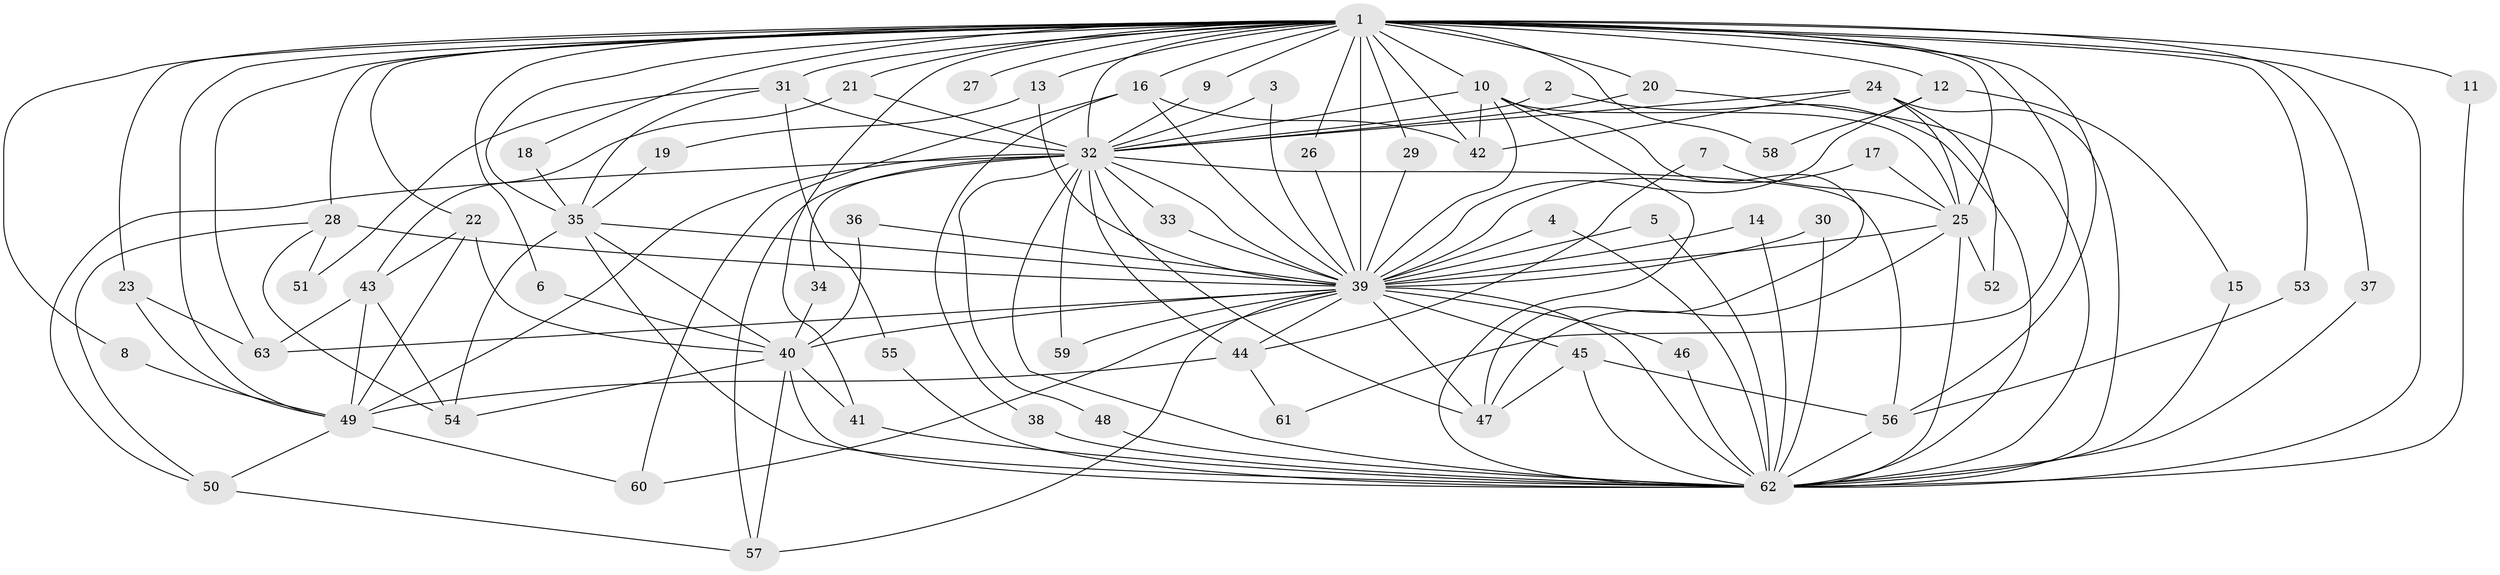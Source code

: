 // original degree distribution, {19: 0.008, 25: 0.008, 24: 0.008, 20: 0.016, 31: 0.008, 13: 0.008, 28: 0.008, 18: 0.008, 21: 0.008, 5: 0.072, 4: 0.12, 2: 0.576, 6: 0.032, 9: 0.008, 10: 0.008, 3: 0.104}
// Generated by graph-tools (version 1.1) at 2025/49/03/09/25 03:49:34]
// undirected, 63 vertices, 151 edges
graph export_dot {
graph [start="1"]
  node [color=gray90,style=filled];
  1;
  2;
  3;
  4;
  5;
  6;
  7;
  8;
  9;
  10;
  11;
  12;
  13;
  14;
  15;
  16;
  17;
  18;
  19;
  20;
  21;
  22;
  23;
  24;
  25;
  26;
  27;
  28;
  29;
  30;
  31;
  32;
  33;
  34;
  35;
  36;
  37;
  38;
  39;
  40;
  41;
  42;
  43;
  44;
  45;
  46;
  47;
  48;
  49;
  50;
  51;
  52;
  53;
  54;
  55;
  56;
  57;
  58;
  59;
  60;
  61;
  62;
  63;
  1 -- 6 [weight=1.0];
  1 -- 8 [weight=1.0];
  1 -- 9 [weight=1.0];
  1 -- 10 [weight=5.0];
  1 -- 11 [weight=2.0];
  1 -- 12 [weight=2.0];
  1 -- 13 [weight=1.0];
  1 -- 16 [weight=1.0];
  1 -- 18 [weight=1.0];
  1 -- 20 [weight=1.0];
  1 -- 21 [weight=2.0];
  1 -- 22 [weight=1.0];
  1 -- 23 [weight=2.0];
  1 -- 25 [weight=1.0];
  1 -- 26 [weight=1.0];
  1 -- 27 [weight=2.0];
  1 -- 28 [weight=2.0];
  1 -- 29 [weight=1.0];
  1 -- 31 [weight=2.0];
  1 -- 32 [weight=5.0];
  1 -- 35 [weight=1.0];
  1 -- 37 [weight=1.0];
  1 -- 39 [weight=9.0];
  1 -- 41 [weight=1.0];
  1 -- 42 [weight=1.0];
  1 -- 49 [weight=1.0];
  1 -- 53 [weight=1.0];
  1 -- 56 [weight=2.0];
  1 -- 58 [weight=1.0];
  1 -- 61 [weight=1.0];
  1 -- 62 [weight=8.0];
  1 -- 63 [weight=1.0];
  2 -- 32 [weight=1.0];
  2 -- 62 [weight=1.0];
  3 -- 32 [weight=1.0];
  3 -- 39 [weight=1.0];
  4 -- 39 [weight=1.0];
  4 -- 62 [weight=1.0];
  5 -- 39 [weight=1.0];
  5 -- 62 [weight=1.0];
  6 -- 40 [weight=1.0];
  7 -- 25 [weight=1.0];
  7 -- 44 [weight=1.0];
  8 -- 49 [weight=1.0];
  9 -- 32 [weight=1.0];
  10 -- 25 [weight=1.0];
  10 -- 32 [weight=1.0];
  10 -- 39 [weight=2.0];
  10 -- 42 [weight=1.0];
  10 -- 47 [weight=1.0];
  10 -- 62 [weight=2.0];
  11 -- 62 [weight=1.0];
  12 -- 15 [weight=1.0];
  12 -- 39 [weight=1.0];
  12 -- 58 [weight=1.0];
  13 -- 19 [weight=1.0];
  13 -- 39 [weight=1.0];
  14 -- 39 [weight=1.0];
  14 -- 62 [weight=1.0];
  15 -- 62 [weight=1.0];
  16 -- 38 [weight=1.0];
  16 -- 39 [weight=2.0];
  16 -- 42 [weight=1.0];
  16 -- 60 [weight=1.0];
  17 -- 25 [weight=1.0];
  17 -- 39 [weight=1.0];
  18 -- 35 [weight=1.0];
  19 -- 35 [weight=1.0];
  20 -- 32 [weight=1.0];
  20 -- 62 [weight=1.0];
  21 -- 32 [weight=1.0];
  21 -- 43 [weight=1.0];
  22 -- 40 [weight=1.0];
  22 -- 43 [weight=1.0];
  22 -- 49 [weight=1.0];
  23 -- 49 [weight=1.0];
  23 -- 63 [weight=1.0];
  24 -- 25 [weight=1.0];
  24 -- 32 [weight=1.0];
  24 -- 42 [weight=1.0];
  24 -- 52 [weight=1.0];
  24 -- 62 [weight=3.0];
  25 -- 39 [weight=1.0];
  25 -- 47 [weight=1.0];
  25 -- 52 [weight=1.0];
  25 -- 62 [weight=1.0];
  26 -- 39 [weight=1.0];
  28 -- 39 [weight=2.0];
  28 -- 50 [weight=1.0];
  28 -- 51 [weight=1.0];
  28 -- 54 [weight=1.0];
  29 -- 39 [weight=1.0];
  30 -- 39 [weight=1.0];
  30 -- 62 [weight=1.0];
  31 -- 32 [weight=1.0];
  31 -- 35 [weight=1.0];
  31 -- 51 [weight=1.0];
  31 -- 55 [weight=1.0];
  32 -- 33 [weight=1.0];
  32 -- 34 [weight=1.0];
  32 -- 39 [weight=2.0];
  32 -- 44 [weight=1.0];
  32 -- 47 [weight=1.0];
  32 -- 48 [weight=1.0];
  32 -- 49 [weight=1.0];
  32 -- 50 [weight=1.0];
  32 -- 56 [weight=1.0];
  32 -- 57 [weight=1.0];
  32 -- 59 [weight=1.0];
  32 -- 62 [weight=2.0];
  33 -- 39 [weight=1.0];
  34 -- 40 [weight=1.0];
  35 -- 39 [weight=2.0];
  35 -- 40 [weight=1.0];
  35 -- 54 [weight=1.0];
  35 -- 62 [weight=1.0];
  36 -- 39 [weight=1.0];
  36 -- 40 [weight=1.0];
  37 -- 62 [weight=1.0];
  38 -- 62 [weight=1.0];
  39 -- 40 [weight=3.0];
  39 -- 44 [weight=1.0];
  39 -- 45 [weight=1.0];
  39 -- 46 [weight=1.0];
  39 -- 47 [weight=2.0];
  39 -- 57 [weight=1.0];
  39 -- 59 [weight=1.0];
  39 -- 60 [weight=2.0];
  39 -- 62 [weight=5.0];
  39 -- 63 [weight=1.0];
  40 -- 41 [weight=1.0];
  40 -- 54 [weight=1.0];
  40 -- 57 [weight=1.0];
  40 -- 62 [weight=1.0];
  41 -- 62 [weight=1.0];
  43 -- 49 [weight=1.0];
  43 -- 54 [weight=1.0];
  43 -- 63 [weight=1.0];
  44 -- 49 [weight=1.0];
  44 -- 61 [weight=1.0];
  45 -- 47 [weight=1.0];
  45 -- 56 [weight=1.0];
  45 -- 62 [weight=1.0];
  46 -- 62 [weight=1.0];
  48 -- 62 [weight=3.0];
  49 -- 50 [weight=1.0];
  49 -- 60 [weight=1.0];
  50 -- 57 [weight=1.0];
  53 -- 56 [weight=1.0];
  55 -- 62 [weight=1.0];
  56 -- 62 [weight=1.0];
}

